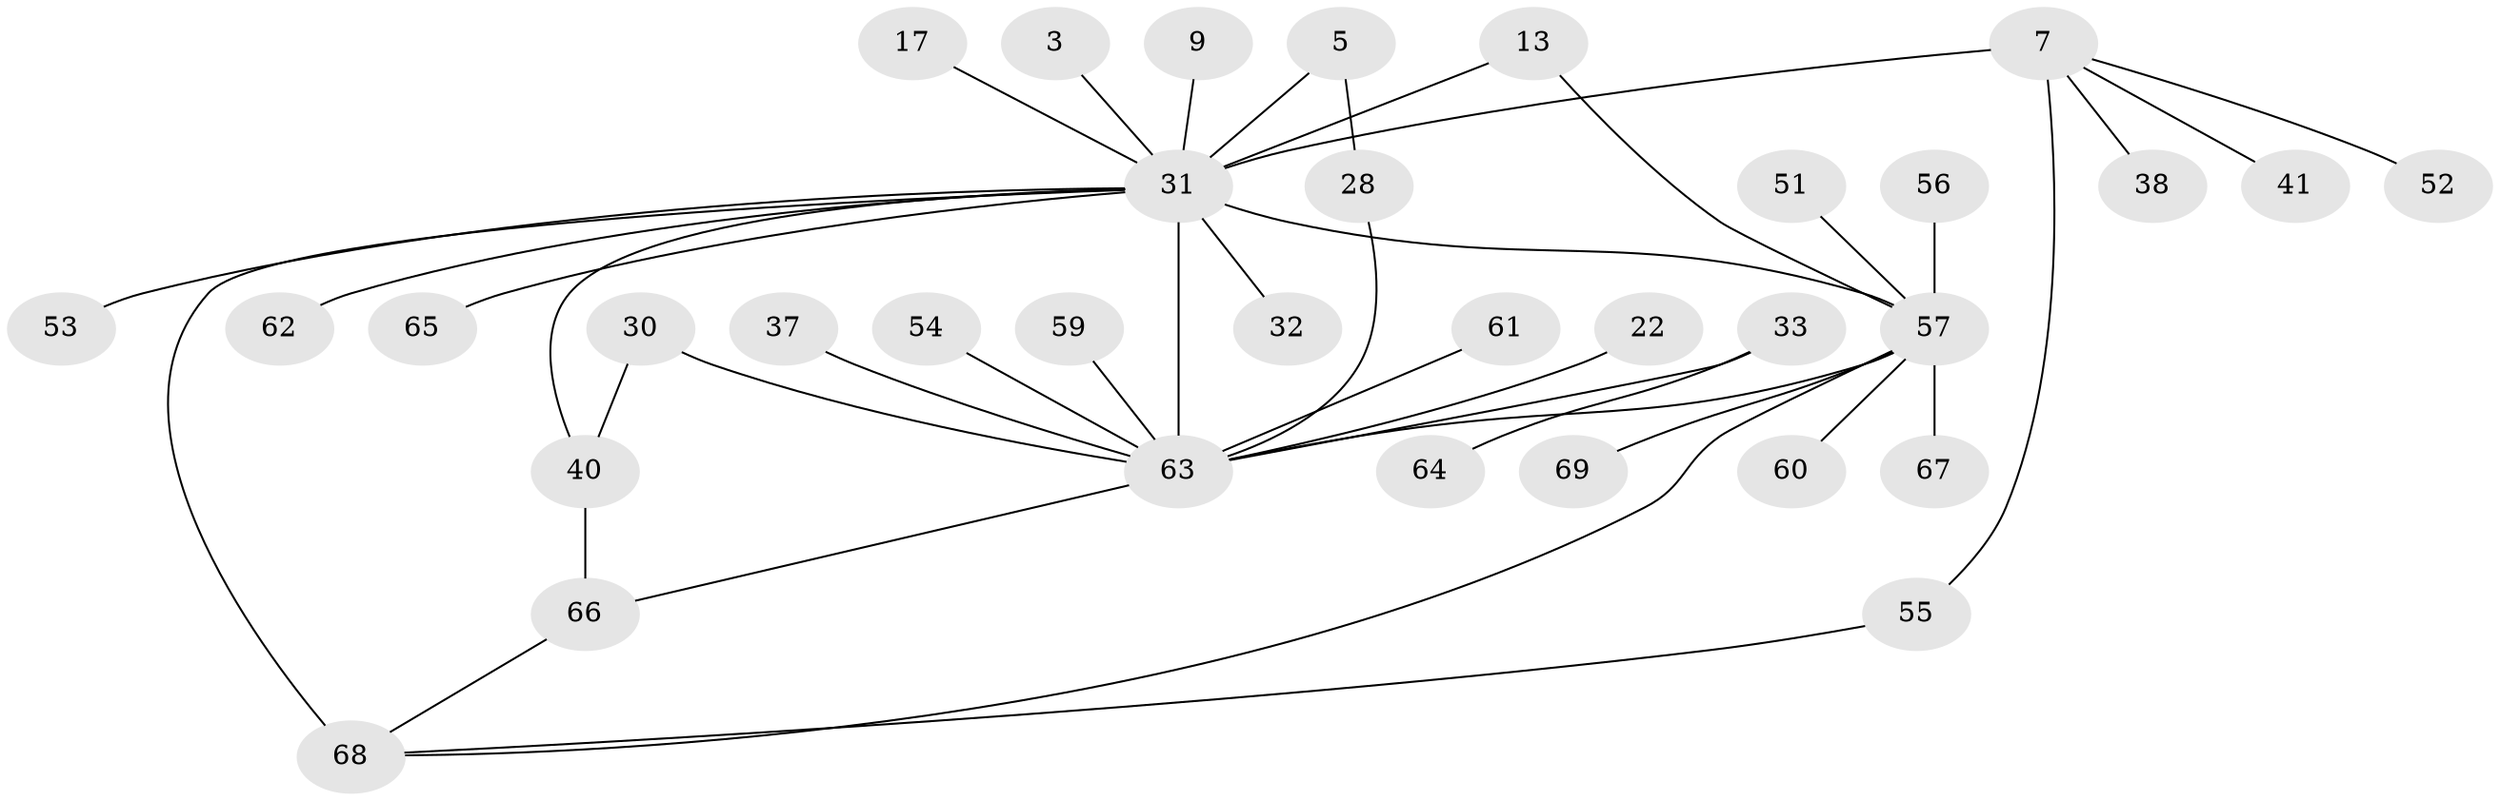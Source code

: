 // original degree distribution, {17: 0.014492753623188406, 6: 0.043478260869565216, 1: 0.391304347826087, 8: 0.028985507246376812, 4: 0.07246376811594203, 11: 0.014492753623188406, 7: 0.028985507246376812, 9: 0.028985507246376812, 2: 0.21739130434782608, 5: 0.057971014492753624, 3: 0.10144927536231885}
// Generated by graph-tools (version 1.1) at 2025/47/03/09/25 04:47:18]
// undirected, 34 vertices, 41 edges
graph export_dot {
graph [start="1"]
  node [color=gray90,style=filled];
  3;
  5;
  7;
  9;
  13;
  17;
  22;
  28;
  30;
  31 [super="+18+11"];
  32 [super="+25"];
  33;
  37;
  38;
  40;
  41;
  51;
  52;
  53;
  54;
  55 [super="+43"];
  56;
  57 [super="+45+49+50"];
  59 [super="+42+44"];
  60;
  61;
  62 [super="+34"];
  63 [super="+24+6+36+48"];
  64;
  65;
  66 [super="+23"];
  67;
  68 [super="+46+58"];
  69;
  3 -- 31;
  5 -- 28;
  5 -- 31 [weight=2];
  7 -- 38;
  7 -- 41;
  7 -- 52;
  7 -- 31 [weight=3];
  7 -- 55;
  9 -- 31;
  13 -- 57;
  13 -- 31;
  17 -- 31;
  22 -- 63;
  28 -- 63;
  30 -- 40;
  30 -- 63 [weight=2];
  31 -- 68 [weight=6];
  31 -- 63 [weight=10];
  31 -- 65;
  31 -- 40;
  31 -- 53;
  31 -- 32;
  31 -- 62;
  31 -- 57 [weight=2];
  33 -- 64;
  33 -- 63 [weight=2];
  37 -- 63;
  40 -- 66;
  51 -- 57;
  54 -- 63;
  55 -- 68;
  56 -- 57;
  57 -- 67;
  57 -- 63 [weight=3];
  57 -- 68 [weight=3];
  57 -- 69;
  57 -- 60;
  59 -- 63;
  61 -- 63;
  63 -- 66 [weight=2];
  66 -- 68 [weight=2];
}
